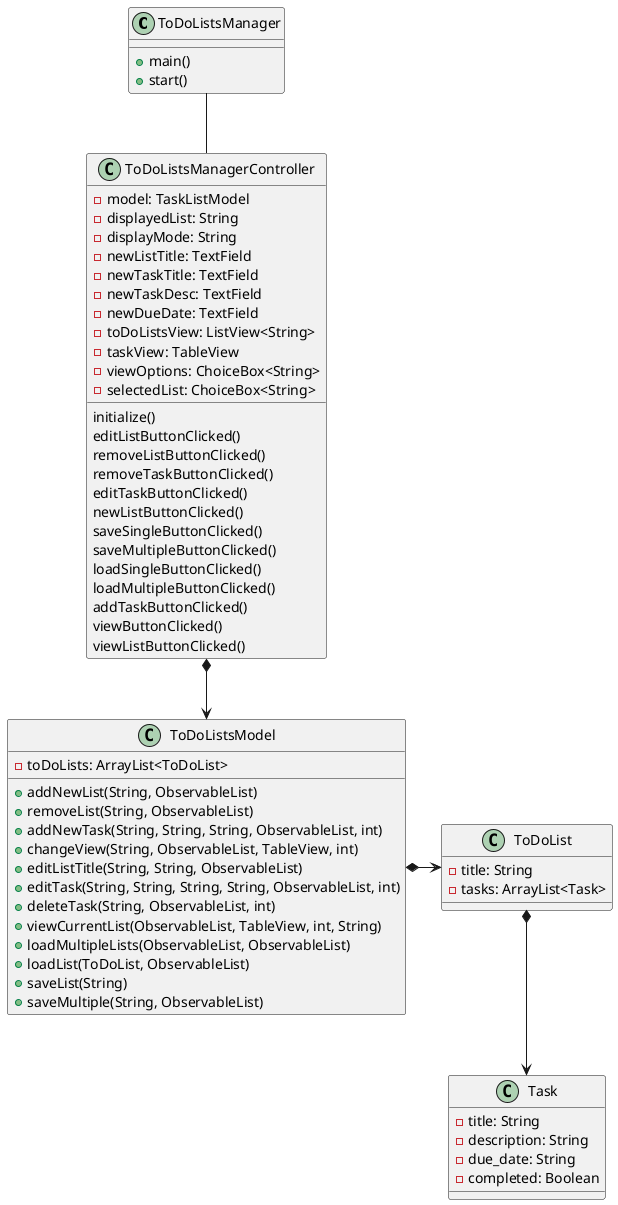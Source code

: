 @startuml
'https://plantuml.com/class-diagram

class ToDoListsManager {
    + main()
    + start()
}

class ToDoListsManagerController {
    - model: TaskListModel
    - displayedList: String
    - displayMode: String
    - newListTitle: TextField
    - newTaskTitle: TextField
    - newTaskDesc: TextField
    - newDueDate: TextField
    - toDoListsView: ListView<String>
    - taskView: TableView
    - viewOptions: ChoiceBox<String>
    - selectedList: ChoiceBox<String>

    initialize()
    editListButtonClicked()
    removeListButtonClicked()
    removeTaskButtonClicked()
    editTaskButtonClicked()
    newListButtonClicked()
    saveSingleButtonClicked()
    saveMultipleButtonClicked()
    loadSingleButtonClicked()
    loadMultipleButtonClicked()
    addTaskButtonClicked()
    viewButtonClicked()
    viewListButtonClicked()
}

class ToDoListsModel {
    - toDoLists: ArrayList<ToDoList>

    + addNewList(String, ObservableList)
    + removeList(String, ObservableList)
    + addNewTask(String, String, String, ObservableList, int)
    + changeView(String, ObservableList, TableView, int)
    + editListTitle(String, String, ObservableList)
    + editTask(String, String, String, String, ObservableList, int)
    + deleteTask(String, ObservableList, int)
    + viewCurrentList(ObservableList, TableView, int, String)
    + loadMultipleLists(ObservableList, ObservableList)
    + loadList(ToDoList, ObservableList)
    + saveList(String)
    + saveMultiple(String, ObservableList)
}

class ToDoList {
    - title: String
    - tasks: ArrayList<Task>
}

class Task {
    - title: String
    - description: String
    - due_date: String
    - completed: Boolean
}


ToDoListsManager -- ToDoListsManagerController
ToDoListsManagerController *--> ToDoListsModel
ToDoListsModel *-> ToDoList
ToDoList *--> Task

@enduml